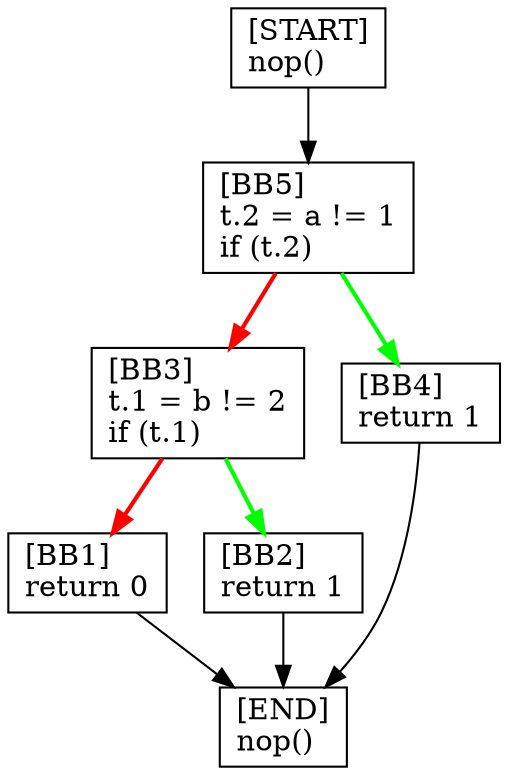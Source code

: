 digraph {
  node [shape=box]
  BB1 [label="[BB1]\lreturn 0\l"];
  START [label="[START]\lnop()\l"];
  END [label="[END]\lnop()\l"];
  BB2 [label="[BB2]\lreturn 1\l"];
  BB3 [label="[BB3]\lt.1 = b != 2\lif (t.1)\l"];
  BB4 [label="[BB4]\lreturn 1\l"];
  BB5 [label="[BB5]\lt.2 = a != 1\lif (t.2)\l"];
  BB3 -> BB1 [color=red, penwidth=2];
  BB1 -> END;
  BB4 -> END;
  BB5 -> BB4 [color=green, penwidth=2];
  BB2 -> END;
  START -> BB5;
  BB3 -> BB2 [color=green, penwidth=2];
  BB5 -> BB3 [color=red, penwidth=2];
}
